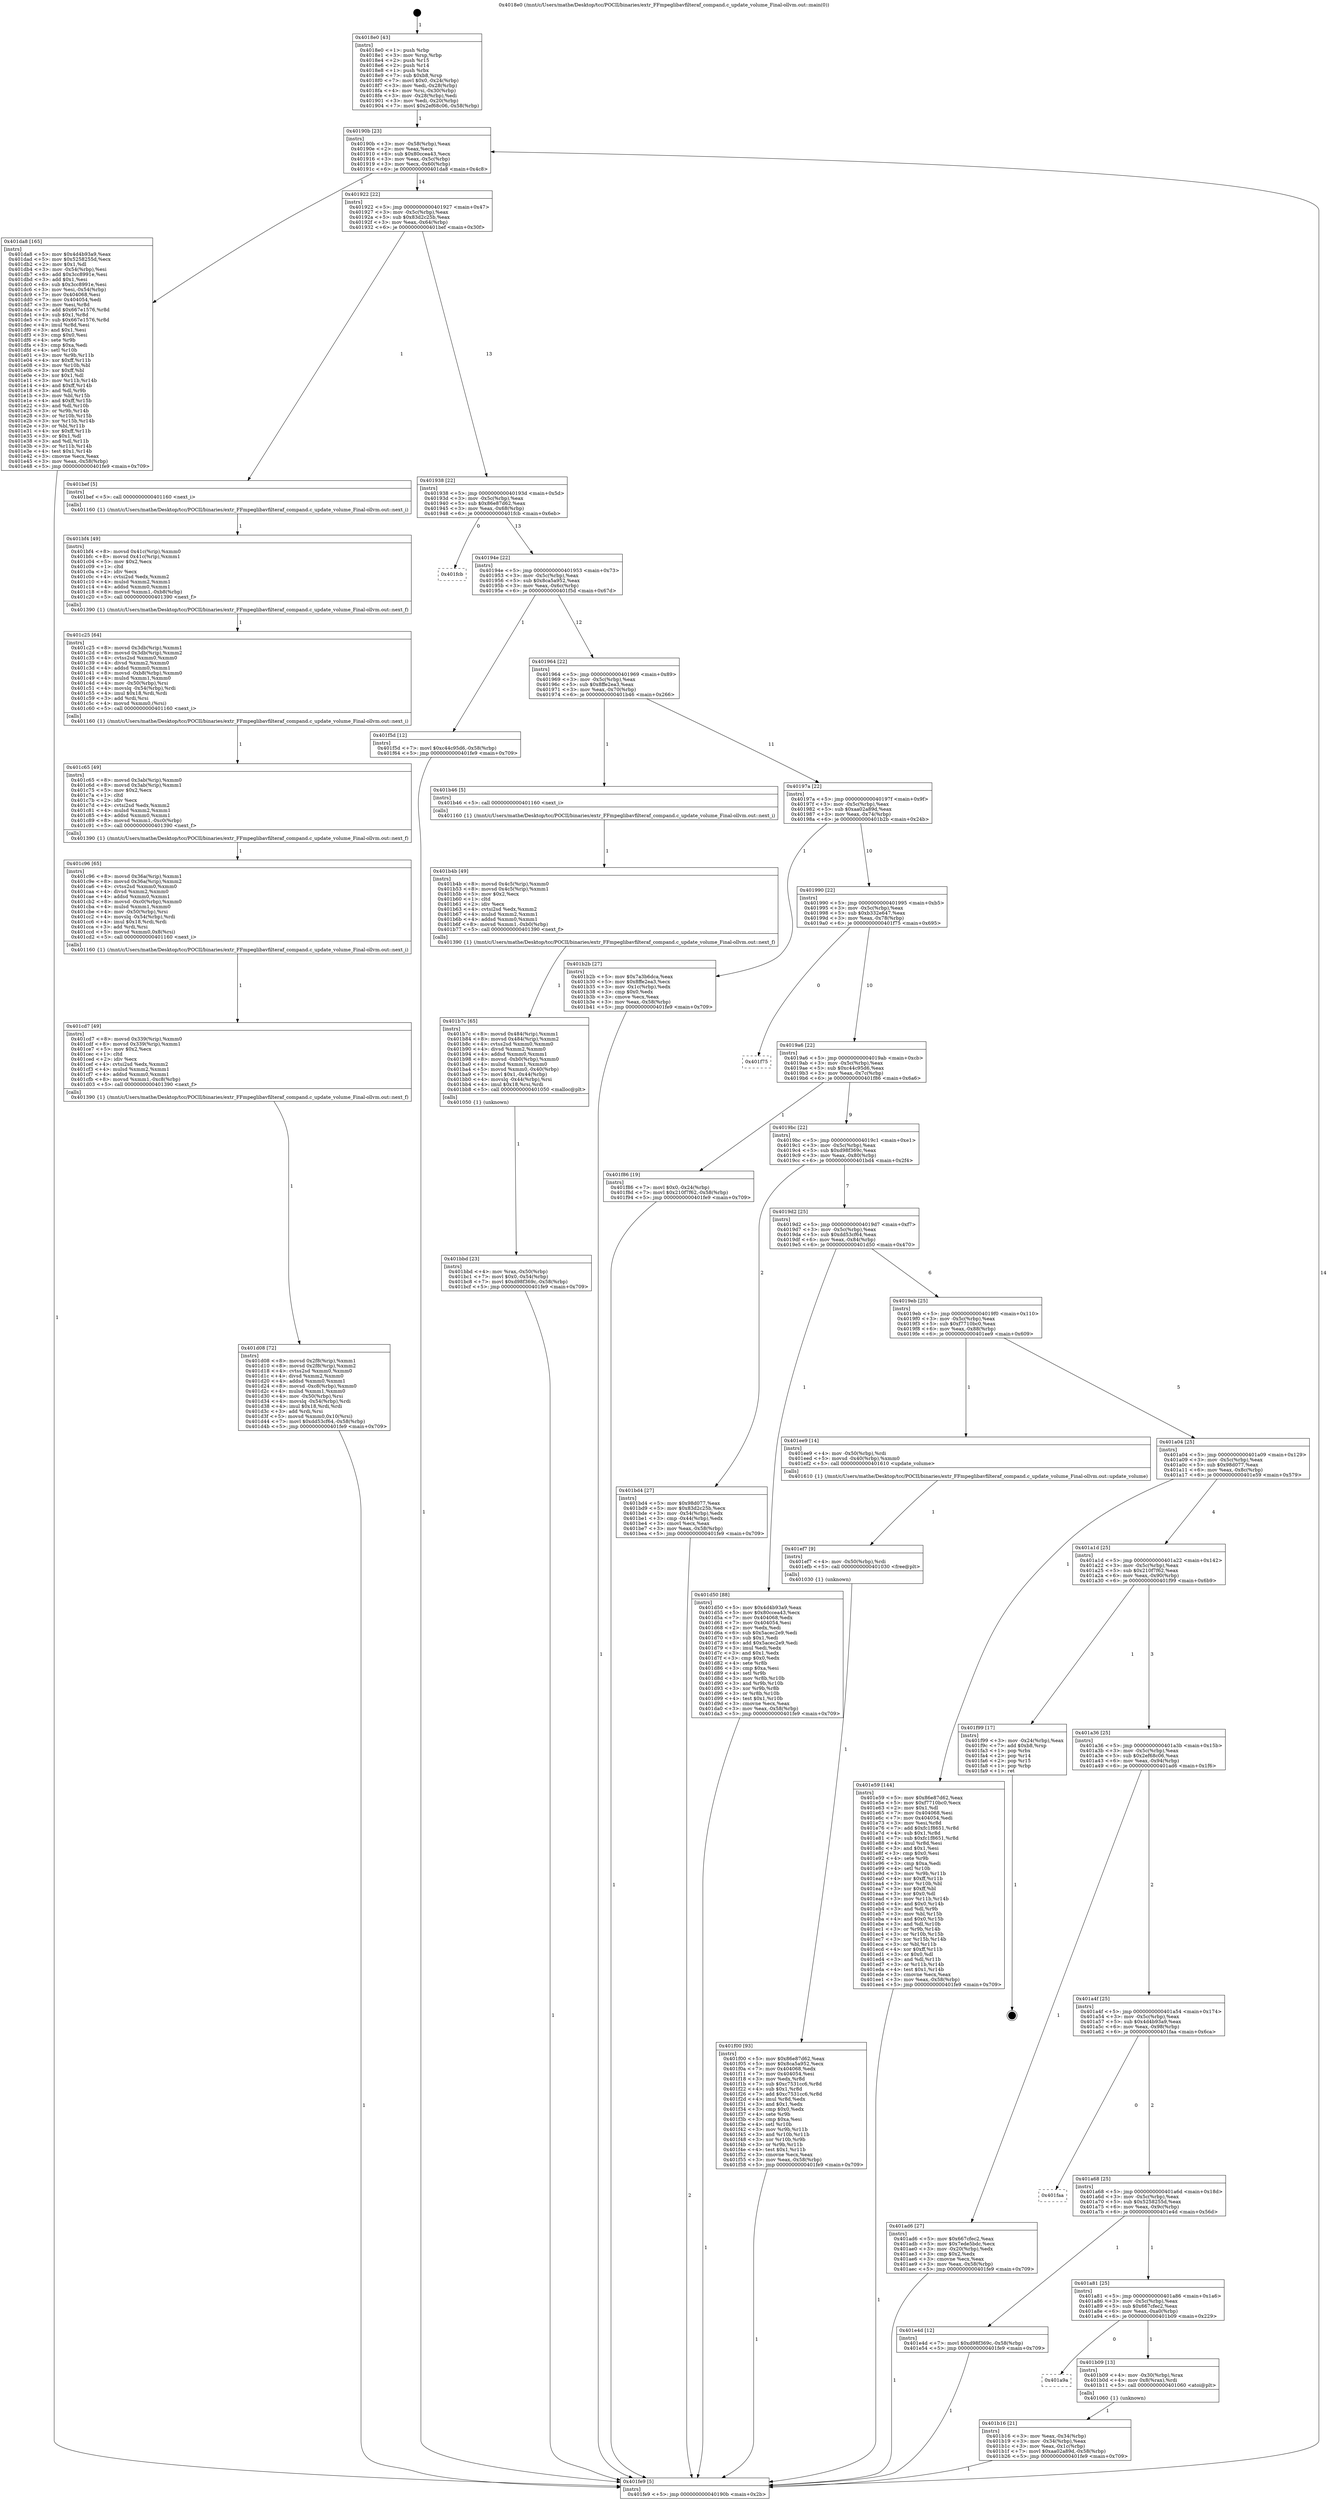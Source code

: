 digraph "0x4018e0" {
  label = "0x4018e0 (/mnt/c/Users/mathe/Desktop/tcc/POCII/binaries/extr_FFmpeglibavfilteraf_compand.c_update_volume_Final-ollvm.out::main(0))"
  labelloc = "t"
  node[shape=record]

  Entry [label="",width=0.3,height=0.3,shape=circle,fillcolor=black,style=filled]
  "0x40190b" [label="{
     0x40190b [23]\l
     | [instrs]\l
     &nbsp;&nbsp;0x40190b \<+3\>: mov -0x58(%rbp),%eax\l
     &nbsp;&nbsp;0x40190e \<+2\>: mov %eax,%ecx\l
     &nbsp;&nbsp;0x401910 \<+6\>: sub $0x80ccea43,%ecx\l
     &nbsp;&nbsp;0x401916 \<+3\>: mov %eax,-0x5c(%rbp)\l
     &nbsp;&nbsp;0x401919 \<+3\>: mov %ecx,-0x60(%rbp)\l
     &nbsp;&nbsp;0x40191c \<+6\>: je 0000000000401da8 \<main+0x4c8\>\l
  }"]
  "0x401da8" [label="{
     0x401da8 [165]\l
     | [instrs]\l
     &nbsp;&nbsp;0x401da8 \<+5\>: mov $0x4d4b93a9,%eax\l
     &nbsp;&nbsp;0x401dad \<+5\>: mov $0x5258255d,%ecx\l
     &nbsp;&nbsp;0x401db2 \<+2\>: mov $0x1,%dl\l
     &nbsp;&nbsp;0x401db4 \<+3\>: mov -0x54(%rbp),%esi\l
     &nbsp;&nbsp;0x401db7 \<+6\>: add $0x3cc8991e,%esi\l
     &nbsp;&nbsp;0x401dbd \<+3\>: add $0x1,%esi\l
     &nbsp;&nbsp;0x401dc0 \<+6\>: sub $0x3cc8991e,%esi\l
     &nbsp;&nbsp;0x401dc6 \<+3\>: mov %esi,-0x54(%rbp)\l
     &nbsp;&nbsp;0x401dc9 \<+7\>: mov 0x404068,%esi\l
     &nbsp;&nbsp;0x401dd0 \<+7\>: mov 0x404054,%edi\l
     &nbsp;&nbsp;0x401dd7 \<+3\>: mov %esi,%r8d\l
     &nbsp;&nbsp;0x401dda \<+7\>: add $0x667e1576,%r8d\l
     &nbsp;&nbsp;0x401de1 \<+4\>: sub $0x1,%r8d\l
     &nbsp;&nbsp;0x401de5 \<+7\>: sub $0x667e1576,%r8d\l
     &nbsp;&nbsp;0x401dec \<+4\>: imul %r8d,%esi\l
     &nbsp;&nbsp;0x401df0 \<+3\>: and $0x1,%esi\l
     &nbsp;&nbsp;0x401df3 \<+3\>: cmp $0x0,%esi\l
     &nbsp;&nbsp;0x401df6 \<+4\>: sete %r9b\l
     &nbsp;&nbsp;0x401dfa \<+3\>: cmp $0xa,%edi\l
     &nbsp;&nbsp;0x401dfd \<+4\>: setl %r10b\l
     &nbsp;&nbsp;0x401e01 \<+3\>: mov %r9b,%r11b\l
     &nbsp;&nbsp;0x401e04 \<+4\>: xor $0xff,%r11b\l
     &nbsp;&nbsp;0x401e08 \<+3\>: mov %r10b,%bl\l
     &nbsp;&nbsp;0x401e0b \<+3\>: xor $0xff,%bl\l
     &nbsp;&nbsp;0x401e0e \<+3\>: xor $0x1,%dl\l
     &nbsp;&nbsp;0x401e11 \<+3\>: mov %r11b,%r14b\l
     &nbsp;&nbsp;0x401e14 \<+4\>: and $0xff,%r14b\l
     &nbsp;&nbsp;0x401e18 \<+3\>: and %dl,%r9b\l
     &nbsp;&nbsp;0x401e1b \<+3\>: mov %bl,%r15b\l
     &nbsp;&nbsp;0x401e1e \<+4\>: and $0xff,%r15b\l
     &nbsp;&nbsp;0x401e22 \<+3\>: and %dl,%r10b\l
     &nbsp;&nbsp;0x401e25 \<+3\>: or %r9b,%r14b\l
     &nbsp;&nbsp;0x401e28 \<+3\>: or %r10b,%r15b\l
     &nbsp;&nbsp;0x401e2b \<+3\>: xor %r15b,%r14b\l
     &nbsp;&nbsp;0x401e2e \<+3\>: or %bl,%r11b\l
     &nbsp;&nbsp;0x401e31 \<+4\>: xor $0xff,%r11b\l
     &nbsp;&nbsp;0x401e35 \<+3\>: or $0x1,%dl\l
     &nbsp;&nbsp;0x401e38 \<+3\>: and %dl,%r11b\l
     &nbsp;&nbsp;0x401e3b \<+3\>: or %r11b,%r14b\l
     &nbsp;&nbsp;0x401e3e \<+4\>: test $0x1,%r14b\l
     &nbsp;&nbsp;0x401e42 \<+3\>: cmovne %ecx,%eax\l
     &nbsp;&nbsp;0x401e45 \<+3\>: mov %eax,-0x58(%rbp)\l
     &nbsp;&nbsp;0x401e48 \<+5\>: jmp 0000000000401fe9 \<main+0x709\>\l
  }"]
  "0x401922" [label="{
     0x401922 [22]\l
     | [instrs]\l
     &nbsp;&nbsp;0x401922 \<+5\>: jmp 0000000000401927 \<main+0x47\>\l
     &nbsp;&nbsp;0x401927 \<+3\>: mov -0x5c(%rbp),%eax\l
     &nbsp;&nbsp;0x40192a \<+5\>: sub $0x83d2c25b,%eax\l
     &nbsp;&nbsp;0x40192f \<+3\>: mov %eax,-0x64(%rbp)\l
     &nbsp;&nbsp;0x401932 \<+6\>: je 0000000000401bef \<main+0x30f\>\l
  }"]
  Exit [label="",width=0.3,height=0.3,shape=circle,fillcolor=black,style=filled,peripheries=2]
  "0x401bef" [label="{
     0x401bef [5]\l
     | [instrs]\l
     &nbsp;&nbsp;0x401bef \<+5\>: call 0000000000401160 \<next_i\>\l
     | [calls]\l
     &nbsp;&nbsp;0x401160 \{1\} (/mnt/c/Users/mathe/Desktop/tcc/POCII/binaries/extr_FFmpeglibavfilteraf_compand.c_update_volume_Final-ollvm.out::next_i)\l
  }"]
  "0x401938" [label="{
     0x401938 [22]\l
     | [instrs]\l
     &nbsp;&nbsp;0x401938 \<+5\>: jmp 000000000040193d \<main+0x5d\>\l
     &nbsp;&nbsp;0x40193d \<+3\>: mov -0x5c(%rbp),%eax\l
     &nbsp;&nbsp;0x401940 \<+5\>: sub $0x86e87d62,%eax\l
     &nbsp;&nbsp;0x401945 \<+3\>: mov %eax,-0x68(%rbp)\l
     &nbsp;&nbsp;0x401948 \<+6\>: je 0000000000401fcb \<main+0x6eb\>\l
  }"]
  "0x401f00" [label="{
     0x401f00 [93]\l
     | [instrs]\l
     &nbsp;&nbsp;0x401f00 \<+5\>: mov $0x86e87d62,%eax\l
     &nbsp;&nbsp;0x401f05 \<+5\>: mov $0x8ca5a952,%ecx\l
     &nbsp;&nbsp;0x401f0a \<+7\>: mov 0x404068,%edx\l
     &nbsp;&nbsp;0x401f11 \<+7\>: mov 0x404054,%esi\l
     &nbsp;&nbsp;0x401f18 \<+3\>: mov %edx,%r8d\l
     &nbsp;&nbsp;0x401f1b \<+7\>: sub $0xc7531cc6,%r8d\l
     &nbsp;&nbsp;0x401f22 \<+4\>: sub $0x1,%r8d\l
     &nbsp;&nbsp;0x401f26 \<+7\>: add $0xc7531cc6,%r8d\l
     &nbsp;&nbsp;0x401f2d \<+4\>: imul %r8d,%edx\l
     &nbsp;&nbsp;0x401f31 \<+3\>: and $0x1,%edx\l
     &nbsp;&nbsp;0x401f34 \<+3\>: cmp $0x0,%edx\l
     &nbsp;&nbsp;0x401f37 \<+4\>: sete %r9b\l
     &nbsp;&nbsp;0x401f3b \<+3\>: cmp $0xa,%esi\l
     &nbsp;&nbsp;0x401f3e \<+4\>: setl %r10b\l
     &nbsp;&nbsp;0x401f42 \<+3\>: mov %r9b,%r11b\l
     &nbsp;&nbsp;0x401f45 \<+3\>: and %r10b,%r11b\l
     &nbsp;&nbsp;0x401f48 \<+3\>: xor %r10b,%r9b\l
     &nbsp;&nbsp;0x401f4b \<+3\>: or %r9b,%r11b\l
     &nbsp;&nbsp;0x401f4e \<+4\>: test $0x1,%r11b\l
     &nbsp;&nbsp;0x401f52 \<+3\>: cmovne %ecx,%eax\l
     &nbsp;&nbsp;0x401f55 \<+3\>: mov %eax,-0x58(%rbp)\l
     &nbsp;&nbsp;0x401f58 \<+5\>: jmp 0000000000401fe9 \<main+0x709\>\l
  }"]
  "0x401fcb" [label="{
     0x401fcb\l
  }", style=dashed]
  "0x40194e" [label="{
     0x40194e [22]\l
     | [instrs]\l
     &nbsp;&nbsp;0x40194e \<+5\>: jmp 0000000000401953 \<main+0x73\>\l
     &nbsp;&nbsp;0x401953 \<+3\>: mov -0x5c(%rbp),%eax\l
     &nbsp;&nbsp;0x401956 \<+5\>: sub $0x8ca5a952,%eax\l
     &nbsp;&nbsp;0x40195b \<+3\>: mov %eax,-0x6c(%rbp)\l
     &nbsp;&nbsp;0x40195e \<+6\>: je 0000000000401f5d \<main+0x67d\>\l
  }"]
  "0x401ef7" [label="{
     0x401ef7 [9]\l
     | [instrs]\l
     &nbsp;&nbsp;0x401ef7 \<+4\>: mov -0x50(%rbp),%rdi\l
     &nbsp;&nbsp;0x401efb \<+5\>: call 0000000000401030 \<free@plt\>\l
     | [calls]\l
     &nbsp;&nbsp;0x401030 \{1\} (unknown)\l
  }"]
  "0x401f5d" [label="{
     0x401f5d [12]\l
     | [instrs]\l
     &nbsp;&nbsp;0x401f5d \<+7\>: movl $0xc44c95d6,-0x58(%rbp)\l
     &nbsp;&nbsp;0x401f64 \<+5\>: jmp 0000000000401fe9 \<main+0x709\>\l
  }"]
  "0x401964" [label="{
     0x401964 [22]\l
     | [instrs]\l
     &nbsp;&nbsp;0x401964 \<+5\>: jmp 0000000000401969 \<main+0x89\>\l
     &nbsp;&nbsp;0x401969 \<+3\>: mov -0x5c(%rbp),%eax\l
     &nbsp;&nbsp;0x40196c \<+5\>: sub $0x8ffe2ea3,%eax\l
     &nbsp;&nbsp;0x401971 \<+3\>: mov %eax,-0x70(%rbp)\l
     &nbsp;&nbsp;0x401974 \<+6\>: je 0000000000401b46 \<main+0x266\>\l
  }"]
  "0x401d08" [label="{
     0x401d08 [72]\l
     | [instrs]\l
     &nbsp;&nbsp;0x401d08 \<+8\>: movsd 0x2f8(%rip),%xmm1\l
     &nbsp;&nbsp;0x401d10 \<+8\>: movsd 0x2f8(%rip),%xmm2\l
     &nbsp;&nbsp;0x401d18 \<+4\>: cvtss2sd %xmm0,%xmm0\l
     &nbsp;&nbsp;0x401d1c \<+4\>: divsd %xmm2,%xmm0\l
     &nbsp;&nbsp;0x401d20 \<+4\>: addsd %xmm0,%xmm1\l
     &nbsp;&nbsp;0x401d24 \<+8\>: movsd -0xc8(%rbp),%xmm0\l
     &nbsp;&nbsp;0x401d2c \<+4\>: mulsd %xmm1,%xmm0\l
     &nbsp;&nbsp;0x401d30 \<+4\>: mov -0x50(%rbp),%rsi\l
     &nbsp;&nbsp;0x401d34 \<+4\>: movslq -0x54(%rbp),%rdi\l
     &nbsp;&nbsp;0x401d38 \<+4\>: imul $0x18,%rdi,%rdi\l
     &nbsp;&nbsp;0x401d3c \<+3\>: add %rdi,%rsi\l
     &nbsp;&nbsp;0x401d3f \<+5\>: movsd %xmm0,0x10(%rsi)\l
     &nbsp;&nbsp;0x401d44 \<+7\>: movl $0xdd53cf64,-0x58(%rbp)\l
     &nbsp;&nbsp;0x401d4b \<+5\>: jmp 0000000000401fe9 \<main+0x709\>\l
  }"]
  "0x401b46" [label="{
     0x401b46 [5]\l
     | [instrs]\l
     &nbsp;&nbsp;0x401b46 \<+5\>: call 0000000000401160 \<next_i\>\l
     | [calls]\l
     &nbsp;&nbsp;0x401160 \{1\} (/mnt/c/Users/mathe/Desktop/tcc/POCII/binaries/extr_FFmpeglibavfilteraf_compand.c_update_volume_Final-ollvm.out::next_i)\l
  }"]
  "0x40197a" [label="{
     0x40197a [22]\l
     | [instrs]\l
     &nbsp;&nbsp;0x40197a \<+5\>: jmp 000000000040197f \<main+0x9f\>\l
     &nbsp;&nbsp;0x40197f \<+3\>: mov -0x5c(%rbp),%eax\l
     &nbsp;&nbsp;0x401982 \<+5\>: sub $0xaa02a89d,%eax\l
     &nbsp;&nbsp;0x401987 \<+3\>: mov %eax,-0x74(%rbp)\l
     &nbsp;&nbsp;0x40198a \<+6\>: je 0000000000401b2b \<main+0x24b\>\l
  }"]
  "0x401cd7" [label="{
     0x401cd7 [49]\l
     | [instrs]\l
     &nbsp;&nbsp;0x401cd7 \<+8\>: movsd 0x339(%rip),%xmm0\l
     &nbsp;&nbsp;0x401cdf \<+8\>: movsd 0x339(%rip),%xmm1\l
     &nbsp;&nbsp;0x401ce7 \<+5\>: mov $0x2,%ecx\l
     &nbsp;&nbsp;0x401cec \<+1\>: cltd\l
     &nbsp;&nbsp;0x401ced \<+2\>: idiv %ecx\l
     &nbsp;&nbsp;0x401cef \<+4\>: cvtsi2sd %edx,%xmm2\l
     &nbsp;&nbsp;0x401cf3 \<+4\>: mulsd %xmm2,%xmm1\l
     &nbsp;&nbsp;0x401cf7 \<+4\>: addsd %xmm0,%xmm1\l
     &nbsp;&nbsp;0x401cfb \<+8\>: movsd %xmm1,-0xc8(%rbp)\l
     &nbsp;&nbsp;0x401d03 \<+5\>: call 0000000000401390 \<next_f\>\l
     | [calls]\l
     &nbsp;&nbsp;0x401390 \{1\} (/mnt/c/Users/mathe/Desktop/tcc/POCII/binaries/extr_FFmpeglibavfilteraf_compand.c_update_volume_Final-ollvm.out::next_f)\l
  }"]
  "0x401b2b" [label="{
     0x401b2b [27]\l
     | [instrs]\l
     &nbsp;&nbsp;0x401b2b \<+5\>: mov $0x7a3b6dca,%eax\l
     &nbsp;&nbsp;0x401b30 \<+5\>: mov $0x8ffe2ea3,%ecx\l
     &nbsp;&nbsp;0x401b35 \<+3\>: mov -0x1c(%rbp),%edx\l
     &nbsp;&nbsp;0x401b38 \<+3\>: cmp $0x0,%edx\l
     &nbsp;&nbsp;0x401b3b \<+3\>: cmove %ecx,%eax\l
     &nbsp;&nbsp;0x401b3e \<+3\>: mov %eax,-0x58(%rbp)\l
     &nbsp;&nbsp;0x401b41 \<+5\>: jmp 0000000000401fe9 \<main+0x709\>\l
  }"]
  "0x401990" [label="{
     0x401990 [22]\l
     | [instrs]\l
     &nbsp;&nbsp;0x401990 \<+5\>: jmp 0000000000401995 \<main+0xb5\>\l
     &nbsp;&nbsp;0x401995 \<+3\>: mov -0x5c(%rbp),%eax\l
     &nbsp;&nbsp;0x401998 \<+5\>: sub $0xb332e647,%eax\l
     &nbsp;&nbsp;0x40199d \<+3\>: mov %eax,-0x78(%rbp)\l
     &nbsp;&nbsp;0x4019a0 \<+6\>: je 0000000000401f75 \<main+0x695\>\l
  }"]
  "0x401c96" [label="{
     0x401c96 [65]\l
     | [instrs]\l
     &nbsp;&nbsp;0x401c96 \<+8\>: movsd 0x36a(%rip),%xmm1\l
     &nbsp;&nbsp;0x401c9e \<+8\>: movsd 0x36a(%rip),%xmm2\l
     &nbsp;&nbsp;0x401ca6 \<+4\>: cvtss2sd %xmm0,%xmm0\l
     &nbsp;&nbsp;0x401caa \<+4\>: divsd %xmm2,%xmm0\l
     &nbsp;&nbsp;0x401cae \<+4\>: addsd %xmm0,%xmm1\l
     &nbsp;&nbsp;0x401cb2 \<+8\>: movsd -0xc0(%rbp),%xmm0\l
     &nbsp;&nbsp;0x401cba \<+4\>: mulsd %xmm1,%xmm0\l
     &nbsp;&nbsp;0x401cbe \<+4\>: mov -0x50(%rbp),%rsi\l
     &nbsp;&nbsp;0x401cc2 \<+4\>: movslq -0x54(%rbp),%rdi\l
     &nbsp;&nbsp;0x401cc6 \<+4\>: imul $0x18,%rdi,%rdi\l
     &nbsp;&nbsp;0x401cca \<+3\>: add %rdi,%rsi\l
     &nbsp;&nbsp;0x401ccd \<+5\>: movsd %xmm0,0x8(%rsi)\l
     &nbsp;&nbsp;0x401cd2 \<+5\>: call 0000000000401160 \<next_i\>\l
     | [calls]\l
     &nbsp;&nbsp;0x401160 \{1\} (/mnt/c/Users/mathe/Desktop/tcc/POCII/binaries/extr_FFmpeglibavfilteraf_compand.c_update_volume_Final-ollvm.out::next_i)\l
  }"]
  "0x401f75" [label="{
     0x401f75\l
  }", style=dashed]
  "0x4019a6" [label="{
     0x4019a6 [22]\l
     | [instrs]\l
     &nbsp;&nbsp;0x4019a6 \<+5\>: jmp 00000000004019ab \<main+0xcb\>\l
     &nbsp;&nbsp;0x4019ab \<+3\>: mov -0x5c(%rbp),%eax\l
     &nbsp;&nbsp;0x4019ae \<+5\>: sub $0xc44c95d6,%eax\l
     &nbsp;&nbsp;0x4019b3 \<+3\>: mov %eax,-0x7c(%rbp)\l
     &nbsp;&nbsp;0x4019b6 \<+6\>: je 0000000000401f86 \<main+0x6a6\>\l
  }"]
  "0x401c65" [label="{
     0x401c65 [49]\l
     | [instrs]\l
     &nbsp;&nbsp;0x401c65 \<+8\>: movsd 0x3ab(%rip),%xmm0\l
     &nbsp;&nbsp;0x401c6d \<+8\>: movsd 0x3ab(%rip),%xmm1\l
     &nbsp;&nbsp;0x401c75 \<+5\>: mov $0x2,%ecx\l
     &nbsp;&nbsp;0x401c7a \<+1\>: cltd\l
     &nbsp;&nbsp;0x401c7b \<+2\>: idiv %ecx\l
     &nbsp;&nbsp;0x401c7d \<+4\>: cvtsi2sd %edx,%xmm2\l
     &nbsp;&nbsp;0x401c81 \<+4\>: mulsd %xmm2,%xmm1\l
     &nbsp;&nbsp;0x401c85 \<+4\>: addsd %xmm0,%xmm1\l
     &nbsp;&nbsp;0x401c89 \<+8\>: movsd %xmm1,-0xc0(%rbp)\l
     &nbsp;&nbsp;0x401c91 \<+5\>: call 0000000000401390 \<next_f\>\l
     | [calls]\l
     &nbsp;&nbsp;0x401390 \{1\} (/mnt/c/Users/mathe/Desktop/tcc/POCII/binaries/extr_FFmpeglibavfilteraf_compand.c_update_volume_Final-ollvm.out::next_f)\l
  }"]
  "0x401f86" [label="{
     0x401f86 [19]\l
     | [instrs]\l
     &nbsp;&nbsp;0x401f86 \<+7\>: movl $0x0,-0x24(%rbp)\l
     &nbsp;&nbsp;0x401f8d \<+7\>: movl $0x210f7f62,-0x58(%rbp)\l
     &nbsp;&nbsp;0x401f94 \<+5\>: jmp 0000000000401fe9 \<main+0x709\>\l
  }"]
  "0x4019bc" [label="{
     0x4019bc [22]\l
     | [instrs]\l
     &nbsp;&nbsp;0x4019bc \<+5\>: jmp 00000000004019c1 \<main+0xe1\>\l
     &nbsp;&nbsp;0x4019c1 \<+3\>: mov -0x5c(%rbp),%eax\l
     &nbsp;&nbsp;0x4019c4 \<+5\>: sub $0xd98f369c,%eax\l
     &nbsp;&nbsp;0x4019c9 \<+3\>: mov %eax,-0x80(%rbp)\l
     &nbsp;&nbsp;0x4019cc \<+6\>: je 0000000000401bd4 \<main+0x2f4\>\l
  }"]
  "0x401c25" [label="{
     0x401c25 [64]\l
     | [instrs]\l
     &nbsp;&nbsp;0x401c25 \<+8\>: movsd 0x3db(%rip),%xmm1\l
     &nbsp;&nbsp;0x401c2d \<+8\>: movsd 0x3db(%rip),%xmm2\l
     &nbsp;&nbsp;0x401c35 \<+4\>: cvtss2sd %xmm0,%xmm0\l
     &nbsp;&nbsp;0x401c39 \<+4\>: divsd %xmm2,%xmm0\l
     &nbsp;&nbsp;0x401c3d \<+4\>: addsd %xmm0,%xmm1\l
     &nbsp;&nbsp;0x401c41 \<+8\>: movsd -0xb8(%rbp),%xmm0\l
     &nbsp;&nbsp;0x401c49 \<+4\>: mulsd %xmm1,%xmm0\l
     &nbsp;&nbsp;0x401c4d \<+4\>: mov -0x50(%rbp),%rsi\l
     &nbsp;&nbsp;0x401c51 \<+4\>: movslq -0x54(%rbp),%rdi\l
     &nbsp;&nbsp;0x401c55 \<+4\>: imul $0x18,%rdi,%rdi\l
     &nbsp;&nbsp;0x401c59 \<+3\>: add %rdi,%rsi\l
     &nbsp;&nbsp;0x401c5c \<+4\>: movsd %xmm0,(%rsi)\l
     &nbsp;&nbsp;0x401c60 \<+5\>: call 0000000000401160 \<next_i\>\l
     | [calls]\l
     &nbsp;&nbsp;0x401160 \{1\} (/mnt/c/Users/mathe/Desktop/tcc/POCII/binaries/extr_FFmpeglibavfilteraf_compand.c_update_volume_Final-ollvm.out::next_i)\l
  }"]
  "0x401bd4" [label="{
     0x401bd4 [27]\l
     | [instrs]\l
     &nbsp;&nbsp;0x401bd4 \<+5\>: mov $0x98d077,%eax\l
     &nbsp;&nbsp;0x401bd9 \<+5\>: mov $0x83d2c25b,%ecx\l
     &nbsp;&nbsp;0x401bde \<+3\>: mov -0x54(%rbp),%edx\l
     &nbsp;&nbsp;0x401be1 \<+3\>: cmp -0x44(%rbp),%edx\l
     &nbsp;&nbsp;0x401be4 \<+3\>: cmovl %ecx,%eax\l
     &nbsp;&nbsp;0x401be7 \<+3\>: mov %eax,-0x58(%rbp)\l
     &nbsp;&nbsp;0x401bea \<+5\>: jmp 0000000000401fe9 \<main+0x709\>\l
  }"]
  "0x4019d2" [label="{
     0x4019d2 [25]\l
     | [instrs]\l
     &nbsp;&nbsp;0x4019d2 \<+5\>: jmp 00000000004019d7 \<main+0xf7\>\l
     &nbsp;&nbsp;0x4019d7 \<+3\>: mov -0x5c(%rbp),%eax\l
     &nbsp;&nbsp;0x4019da \<+5\>: sub $0xdd53cf64,%eax\l
     &nbsp;&nbsp;0x4019df \<+6\>: mov %eax,-0x84(%rbp)\l
     &nbsp;&nbsp;0x4019e5 \<+6\>: je 0000000000401d50 \<main+0x470\>\l
  }"]
  "0x401bf4" [label="{
     0x401bf4 [49]\l
     | [instrs]\l
     &nbsp;&nbsp;0x401bf4 \<+8\>: movsd 0x41c(%rip),%xmm0\l
     &nbsp;&nbsp;0x401bfc \<+8\>: movsd 0x41c(%rip),%xmm1\l
     &nbsp;&nbsp;0x401c04 \<+5\>: mov $0x2,%ecx\l
     &nbsp;&nbsp;0x401c09 \<+1\>: cltd\l
     &nbsp;&nbsp;0x401c0a \<+2\>: idiv %ecx\l
     &nbsp;&nbsp;0x401c0c \<+4\>: cvtsi2sd %edx,%xmm2\l
     &nbsp;&nbsp;0x401c10 \<+4\>: mulsd %xmm2,%xmm1\l
     &nbsp;&nbsp;0x401c14 \<+4\>: addsd %xmm0,%xmm1\l
     &nbsp;&nbsp;0x401c18 \<+8\>: movsd %xmm1,-0xb8(%rbp)\l
     &nbsp;&nbsp;0x401c20 \<+5\>: call 0000000000401390 \<next_f\>\l
     | [calls]\l
     &nbsp;&nbsp;0x401390 \{1\} (/mnt/c/Users/mathe/Desktop/tcc/POCII/binaries/extr_FFmpeglibavfilteraf_compand.c_update_volume_Final-ollvm.out::next_f)\l
  }"]
  "0x401d50" [label="{
     0x401d50 [88]\l
     | [instrs]\l
     &nbsp;&nbsp;0x401d50 \<+5\>: mov $0x4d4b93a9,%eax\l
     &nbsp;&nbsp;0x401d55 \<+5\>: mov $0x80ccea43,%ecx\l
     &nbsp;&nbsp;0x401d5a \<+7\>: mov 0x404068,%edx\l
     &nbsp;&nbsp;0x401d61 \<+7\>: mov 0x404054,%esi\l
     &nbsp;&nbsp;0x401d68 \<+2\>: mov %edx,%edi\l
     &nbsp;&nbsp;0x401d6a \<+6\>: sub $0x5acec2e9,%edi\l
     &nbsp;&nbsp;0x401d70 \<+3\>: sub $0x1,%edi\l
     &nbsp;&nbsp;0x401d73 \<+6\>: add $0x5acec2e9,%edi\l
     &nbsp;&nbsp;0x401d79 \<+3\>: imul %edi,%edx\l
     &nbsp;&nbsp;0x401d7c \<+3\>: and $0x1,%edx\l
     &nbsp;&nbsp;0x401d7f \<+3\>: cmp $0x0,%edx\l
     &nbsp;&nbsp;0x401d82 \<+4\>: sete %r8b\l
     &nbsp;&nbsp;0x401d86 \<+3\>: cmp $0xa,%esi\l
     &nbsp;&nbsp;0x401d89 \<+4\>: setl %r9b\l
     &nbsp;&nbsp;0x401d8d \<+3\>: mov %r8b,%r10b\l
     &nbsp;&nbsp;0x401d90 \<+3\>: and %r9b,%r10b\l
     &nbsp;&nbsp;0x401d93 \<+3\>: xor %r9b,%r8b\l
     &nbsp;&nbsp;0x401d96 \<+3\>: or %r8b,%r10b\l
     &nbsp;&nbsp;0x401d99 \<+4\>: test $0x1,%r10b\l
     &nbsp;&nbsp;0x401d9d \<+3\>: cmovne %ecx,%eax\l
     &nbsp;&nbsp;0x401da0 \<+3\>: mov %eax,-0x58(%rbp)\l
     &nbsp;&nbsp;0x401da3 \<+5\>: jmp 0000000000401fe9 \<main+0x709\>\l
  }"]
  "0x4019eb" [label="{
     0x4019eb [25]\l
     | [instrs]\l
     &nbsp;&nbsp;0x4019eb \<+5\>: jmp 00000000004019f0 \<main+0x110\>\l
     &nbsp;&nbsp;0x4019f0 \<+3\>: mov -0x5c(%rbp),%eax\l
     &nbsp;&nbsp;0x4019f3 \<+5\>: sub $0xf7710bc0,%eax\l
     &nbsp;&nbsp;0x4019f8 \<+6\>: mov %eax,-0x88(%rbp)\l
     &nbsp;&nbsp;0x4019fe \<+6\>: je 0000000000401ee9 \<main+0x609\>\l
  }"]
  "0x401bbd" [label="{
     0x401bbd [23]\l
     | [instrs]\l
     &nbsp;&nbsp;0x401bbd \<+4\>: mov %rax,-0x50(%rbp)\l
     &nbsp;&nbsp;0x401bc1 \<+7\>: movl $0x0,-0x54(%rbp)\l
     &nbsp;&nbsp;0x401bc8 \<+7\>: movl $0xd98f369c,-0x58(%rbp)\l
     &nbsp;&nbsp;0x401bcf \<+5\>: jmp 0000000000401fe9 \<main+0x709\>\l
  }"]
  "0x401ee9" [label="{
     0x401ee9 [14]\l
     | [instrs]\l
     &nbsp;&nbsp;0x401ee9 \<+4\>: mov -0x50(%rbp),%rdi\l
     &nbsp;&nbsp;0x401eed \<+5\>: movsd -0x40(%rbp),%xmm0\l
     &nbsp;&nbsp;0x401ef2 \<+5\>: call 0000000000401610 \<update_volume\>\l
     | [calls]\l
     &nbsp;&nbsp;0x401610 \{1\} (/mnt/c/Users/mathe/Desktop/tcc/POCII/binaries/extr_FFmpeglibavfilteraf_compand.c_update_volume_Final-ollvm.out::update_volume)\l
  }"]
  "0x401a04" [label="{
     0x401a04 [25]\l
     | [instrs]\l
     &nbsp;&nbsp;0x401a04 \<+5\>: jmp 0000000000401a09 \<main+0x129\>\l
     &nbsp;&nbsp;0x401a09 \<+3\>: mov -0x5c(%rbp),%eax\l
     &nbsp;&nbsp;0x401a0c \<+5\>: sub $0x98d077,%eax\l
     &nbsp;&nbsp;0x401a11 \<+6\>: mov %eax,-0x8c(%rbp)\l
     &nbsp;&nbsp;0x401a17 \<+6\>: je 0000000000401e59 \<main+0x579\>\l
  }"]
  "0x401b7c" [label="{
     0x401b7c [65]\l
     | [instrs]\l
     &nbsp;&nbsp;0x401b7c \<+8\>: movsd 0x484(%rip),%xmm1\l
     &nbsp;&nbsp;0x401b84 \<+8\>: movsd 0x484(%rip),%xmm2\l
     &nbsp;&nbsp;0x401b8c \<+4\>: cvtss2sd %xmm0,%xmm0\l
     &nbsp;&nbsp;0x401b90 \<+4\>: divsd %xmm2,%xmm0\l
     &nbsp;&nbsp;0x401b94 \<+4\>: addsd %xmm0,%xmm1\l
     &nbsp;&nbsp;0x401b98 \<+8\>: movsd -0xb0(%rbp),%xmm0\l
     &nbsp;&nbsp;0x401ba0 \<+4\>: mulsd %xmm1,%xmm0\l
     &nbsp;&nbsp;0x401ba4 \<+5\>: movsd %xmm0,-0x40(%rbp)\l
     &nbsp;&nbsp;0x401ba9 \<+7\>: movl $0x1,-0x44(%rbp)\l
     &nbsp;&nbsp;0x401bb0 \<+4\>: movslq -0x44(%rbp),%rsi\l
     &nbsp;&nbsp;0x401bb4 \<+4\>: imul $0x18,%rsi,%rdi\l
     &nbsp;&nbsp;0x401bb8 \<+5\>: call 0000000000401050 \<malloc@plt\>\l
     | [calls]\l
     &nbsp;&nbsp;0x401050 \{1\} (unknown)\l
  }"]
  "0x401e59" [label="{
     0x401e59 [144]\l
     | [instrs]\l
     &nbsp;&nbsp;0x401e59 \<+5\>: mov $0x86e87d62,%eax\l
     &nbsp;&nbsp;0x401e5e \<+5\>: mov $0xf7710bc0,%ecx\l
     &nbsp;&nbsp;0x401e63 \<+2\>: mov $0x1,%dl\l
     &nbsp;&nbsp;0x401e65 \<+7\>: mov 0x404068,%esi\l
     &nbsp;&nbsp;0x401e6c \<+7\>: mov 0x404054,%edi\l
     &nbsp;&nbsp;0x401e73 \<+3\>: mov %esi,%r8d\l
     &nbsp;&nbsp;0x401e76 \<+7\>: add $0xfc1f8651,%r8d\l
     &nbsp;&nbsp;0x401e7d \<+4\>: sub $0x1,%r8d\l
     &nbsp;&nbsp;0x401e81 \<+7\>: sub $0xfc1f8651,%r8d\l
     &nbsp;&nbsp;0x401e88 \<+4\>: imul %r8d,%esi\l
     &nbsp;&nbsp;0x401e8c \<+3\>: and $0x1,%esi\l
     &nbsp;&nbsp;0x401e8f \<+3\>: cmp $0x0,%esi\l
     &nbsp;&nbsp;0x401e92 \<+4\>: sete %r9b\l
     &nbsp;&nbsp;0x401e96 \<+3\>: cmp $0xa,%edi\l
     &nbsp;&nbsp;0x401e99 \<+4\>: setl %r10b\l
     &nbsp;&nbsp;0x401e9d \<+3\>: mov %r9b,%r11b\l
     &nbsp;&nbsp;0x401ea0 \<+4\>: xor $0xff,%r11b\l
     &nbsp;&nbsp;0x401ea4 \<+3\>: mov %r10b,%bl\l
     &nbsp;&nbsp;0x401ea7 \<+3\>: xor $0xff,%bl\l
     &nbsp;&nbsp;0x401eaa \<+3\>: xor $0x0,%dl\l
     &nbsp;&nbsp;0x401ead \<+3\>: mov %r11b,%r14b\l
     &nbsp;&nbsp;0x401eb0 \<+4\>: and $0x0,%r14b\l
     &nbsp;&nbsp;0x401eb4 \<+3\>: and %dl,%r9b\l
     &nbsp;&nbsp;0x401eb7 \<+3\>: mov %bl,%r15b\l
     &nbsp;&nbsp;0x401eba \<+4\>: and $0x0,%r15b\l
     &nbsp;&nbsp;0x401ebe \<+3\>: and %dl,%r10b\l
     &nbsp;&nbsp;0x401ec1 \<+3\>: or %r9b,%r14b\l
     &nbsp;&nbsp;0x401ec4 \<+3\>: or %r10b,%r15b\l
     &nbsp;&nbsp;0x401ec7 \<+3\>: xor %r15b,%r14b\l
     &nbsp;&nbsp;0x401eca \<+3\>: or %bl,%r11b\l
     &nbsp;&nbsp;0x401ecd \<+4\>: xor $0xff,%r11b\l
     &nbsp;&nbsp;0x401ed1 \<+3\>: or $0x0,%dl\l
     &nbsp;&nbsp;0x401ed4 \<+3\>: and %dl,%r11b\l
     &nbsp;&nbsp;0x401ed7 \<+3\>: or %r11b,%r14b\l
     &nbsp;&nbsp;0x401eda \<+4\>: test $0x1,%r14b\l
     &nbsp;&nbsp;0x401ede \<+3\>: cmovne %ecx,%eax\l
     &nbsp;&nbsp;0x401ee1 \<+3\>: mov %eax,-0x58(%rbp)\l
     &nbsp;&nbsp;0x401ee4 \<+5\>: jmp 0000000000401fe9 \<main+0x709\>\l
  }"]
  "0x401a1d" [label="{
     0x401a1d [25]\l
     | [instrs]\l
     &nbsp;&nbsp;0x401a1d \<+5\>: jmp 0000000000401a22 \<main+0x142\>\l
     &nbsp;&nbsp;0x401a22 \<+3\>: mov -0x5c(%rbp),%eax\l
     &nbsp;&nbsp;0x401a25 \<+5\>: sub $0x210f7f62,%eax\l
     &nbsp;&nbsp;0x401a2a \<+6\>: mov %eax,-0x90(%rbp)\l
     &nbsp;&nbsp;0x401a30 \<+6\>: je 0000000000401f99 \<main+0x6b9\>\l
  }"]
  "0x401b4b" [label="{
     0x401b4b [49]\l
     | [instrs]\l
     &nbsp;&nbsp;0x401b4b \<+8\>: movsd 0x4c5(%rip),%xmm0\l
     &nbsp;&nbsp;0x401b53 \<+8\>: movsd 0x4c5(%rip),%xmm1\l
     &nbsp;&nbsp;0x401b5b \<+5\>: mov $0x2,%ecx\l
     &nbsp;&nbsp;0x401b60 \<+1\>: cltd\l
     &nbsp;&nbsp;0x401b61 \<+2\>: idiv %ecx\l
     &nbsp;&nbsp;0x401b63 \<+4\>: cvtsi2sd %edx,%xmm2\l
     &nbsp;&nbsp;0x401b67 \<+4\>: mulsd %xmm2,%xmm1\l
     &nbsp;&nbsp;0x401b6b \<+4\>: addsd %xmm0,%xmm1\l
     &nbsp;&nbsp;0x401b6f \<+8\>: movsd %xmm1,-0xb0(%rbp)\l
     &nbsp;&nbsp;0x401b77 \<+5\>: call 0000000000401390 \<next_f\>\l
     | [calls]\l
     &nbsp;&nbsp;0x401390 \{1\} (/mnt/c/Users/mathe/Desktop/tcc/POCII/binaries/extr_FFmpeglibavfilteraf_compand.c_update_volume_Final-ollvm.out::next_f)\l
  }"]
  "0x401f99" [label="{
     0x401f99 [17]\l
     | [instrs]\l
     &nbsp;&nbsp;0x401f99 \<+3\>: mov -0x24(%rbp),%eax\l
     &nbsp;&nbsp;0x401f9c \<+7\>: add $0xb8,%rsp\l
     &nbsp;&nbsp;0x401fa3 \<+1\>: pop %rbx\l
     &nbsp;&nbsp;0x401fa4 \<+2\>: pop %r14\l
     &nbsp;&nbsp;0x401fa6 \<+2\>: pop %r15\l
     &nbsp;&nbsp;0x401fa8 \<+1\>: pop %rbp\l
     &nbsp;&nbsp;0x401fa9 \<+1\>: ret\l
  }"]
  "0x401a36" [label="{
     0x401a36 [25]\l
     | [instrs]\l
     &nbsp;&nbsp;0x401a36 \<+5\>: jmp 0000000000401a3b \<main+0x15b\>\l
     &nbsp;&nbsp;0x401a3b \<+3\>: mov -0x5c(%rbp),%eax\l
     &nbsp;&nbsp;0x401a3e \<+5\>: sub $0x2ef68c06,%eax\l
     &nbsp;&nbsp;0x401a43 \<+6\>: mov %eax,-0x94(%rbp)\l
     &nbsp;&nbsp;0x401a49 \<+6\>: je 0000000000401ad6 \<main+0x1f6\>\l
  }"]
  "0x401b16" [label="{
     0x401b16 [21]\l
     | [instrs]\l
     &nbsp;&nbsp;0x401b16 \<+3\>: mov %eax,-0x34(%rbp)\l
     &nbsp;&nbsp;0x401b19 \<+3\>: mov -0x34(%rbp),%eax\l
     &nbsp;&nbsp;0x401b1c \<+3\>: mov %eax,-0x1c(%rbp)\l
     &nbsp;&nbsp;0x401b1f \<+7\>: movl $0xaa02a89d,-0x58(%rbp)\l
     &nbsp;&nbsp;0x401b26 \<+5\>: jmp 0000000000401fe9 \<main+0x709\>\l
  }"]
  "0x401ad6" [label="{
     0x401ad6 [27]\l
     | [instrs]\l
     &nbsp;&nbsp;0x401ad6 \<+5\>: mov $0x667cfec2,%eax\l
     &nbsp;&nbsp;0x401adb \<+5\>: mov $0x7ede5bdc,%ecx\l
     &nbsp;&nbsp;0x401ae0 \<+3\>: mov -0x20(%rbp),%edx\l
     &nbsp;&nbsp;0x401ae3 \<+3\>: cmp $0x2,%edx\l
     &nbsp;&nbsp;0x401ae6 \<+3\>: cmovne %ecx,%eax\l
     &nbsp;&nbsp;0x401ae9 \<+3\>: mov %eax,-0x58(%rbp)\l
     &nbsp;&nbsp;0x401aec \<+5\>: jmp 0000000000401fe9 \<main+0x709\>\l
  }"]
  "0x401a4f" [label="{
     0x401a4f [25]\l
     | [instrs]\l
     &nbsp;&nbsp;0x401a4f \<+5\>: jmp 0000000000401a54 \<main+0x174\>\l
     &nbsp;&nbsp;0x401a54 \<+3\>: mov -0x5c(%rbp),%eax\l
     &nbsp;&nbsp;0x401a57 \<+5\>: sub $0x4d4b93a9,%eax\l
     &nbsp;&nbsp;0x401a5c \<+6\>: mov %eax,-0x98(%rbp)\l
     &nbsp;&nbsp;0x401a62 \<+6\>: je 0000000000401faa \<main+0x6ca\>\l
  }"]
  "0x401fe9" [label="{
     0x401fe9 [5]\l
     | [instrs]\l
     &nbsp;&nbsp;0x401fe9 \<+5\>: jmp 000000000040190b \<main+0x2b\>\l
  }"]
  "0x4018e0" [label="{
     0x4018e0 [43]\l
     | [instrs]\l
     &nbsp;&nbsp;0x4018e0 \<+1\>: push %rbp\l
     &nbsp;&nbsp;0x4018e1 \<+3\>: mov %rsp,%rbp\l
     &nbsp;&nbsp;0x4018e4 \<+2\>: push %r15\l
     &nbsp;&nbsp;0x4018e6 \<+2\>: push %r14\l
     &nbsp;&nbsp;0x4018e8 \<+1\>: push %rbx\l
     &nbsp;&nbsp;0x4018e9 \<+7\>: sub $0xb8,%rsp\l
     &nbsp;&nbsp;0x4018f0 \<+7\>: movl $0x0,-0x24(%rbp)\l
     &nbsp;&nbsp;0x4018f7 \<+3\>: mov %edi,-0x28(%rbp)\l
     &nbsp;&nbsp;0x4018fa \<+4\>: mov %rsi,-0x30(%rbp)\l
     &nbsp;&nbsp;0x4018fe \<+3\>: mov -0x28(%rbp),%edi\l
     &nbsp;&nbsp;0x401901 \<+3\>: mov %edi,-0x20(%rbp)\l
     &nbsp;&nbsp;0x401904 \<+7\>: movl $0x2ef68c06,-0x58(%rbp)\l
  }"]
  "0x401a9a" [label="{
     0x401a9a\l
  }", style=dashed]
  "0x401faa" [label="{
     0x401faa\l
  }", style=dashed]
  "0x401a68" [label="{
     0x401a68 [25]\l
     | [instrs]\l
     &nbsp;&nbsp;0x401a68 \<+5\>: jmp 0000000000401a6d \<main+0x18d\>\l
     &nbsp;&nbsp;0x401a6d \<+3\>: mov -0x5c(%rbp),%eax\l
     &nbsp;&nbsp;0x401a70 \<+5\>: sub $0x5258255d,%eax\l
     &nbsp;&nbsp;0x401a75 \<+6\>: mov %eax,-0x9c(%rbp)\l
     &nbsp;&nbsp;0x401a7b \<+6\>: je 0000000000401e4d \<main+0x56d\>\l
  }"]
  "0x401b09" [label="{
     0x401b09 [13]\l
     | [instrs]\l
     &nbsp;&nbsp;0x401b09 \<+4\>: mov -0x30(%rbp),%rax\l
     &nbsp;&nbsp;0x401b0d \<+4\>: mov 0x8(%rax),%rdi\l
     &nbsp;&nbsp;0x401b11 \<+5\>: call 0000000000401060 \<atoi@plt\>\l
     | [calls]\l
     &nbsp;&nbsp;0x401060 \{1\} (unknown)\l
  }"]
  "0x401e4d" [label="{
     0x401e4d [12]\l
     | [instrs]\l
     &nbsp;&nbsp;0x401e4d \<+7\>: movl $0xd98f369c,-0x58(%rbp)\l
     &nbsp;&nbsp;0x401e54 \<+5\>: jmp 0000000000401fe9 \<main+0x709\>\l
  }"]
  "0x401a81" [label="{
     0x401a81 [25]\l
     | [instrs]\l
     &nbsp;&nbsp;0x401a81 \<+5\>: jmp 0000000000401a86 \<main+0x1a6\>\l
     &nbsp;&nbsp;0x401a86 \<+3\>: mov -0x5c(%rbp),%eax\l
     &nbsp;&nbsp;0x401a89 \<+5\>: sub $0x667cfec2,%eax\l
     &nbsp;&nbsp;0x401a8e \<+6\>: mov %eax,-0xa0(%rbp)\l
     &nbsp;&nbsp;0x401a94 \<+6\>: je 0000000000401b09 \<main+0x229\>\l
  }"]
  Entry -> "0x4018e0" [label=" 1"]
  "0x40190b" -> "0x401da8" [label=" 1"]
  "0x40190b" -> "0x401922" [label=" 14"]
  "0x401f99" -> Exit [label=" 1"]
  "0x401922" -> "0x401bef" [label=" 1"]
  "0x401922" -> "0x401938" [label=" 13"]
  "0x401f86" -> "0x401fe9" [label=" 1"]
  "0x401938" -> "0x401fcb" [label=" 0"]
  "0x401938" -> "0x40194e" [label=" 13"]
  "0x401f5d" -> "0x401fe9" [label=" 1"]
  "0x40194e" -> "0x401f5d" [label=" 1"]
  "0x40194e" -> "0x401964" [label=" 12"]
  "0x401f00" -> "0x401fe9" [label=" 1"]
  "0x401964" -> "0x401b46" [label=" 1"]
  "0x401964" -> "0x40197a" [label=" 11"]
  "0x401ef7" -> "0x401f00" [label=" 1"]
  "0x40197a" -> "0x401b2b" [label=" 1"]
  "0x40197a" -> "0x401990" [label=" 10"]
  "0x401ee9" -> "0x401ef7" [label=" 1"]
  "0x401990" -> "0x401f75" [label=" 0"]
  "0x401990" -> "0x4019a6" [label=" 10"]
  "0x401e59" -> "0x401fe9" [label=" 1"]
  "0x4019a6" -> "0x401f86" [label=" 1"]
  "0x4019a6" -> "0x4019bc" [label=" 9"]
  "0x401e4d" -> "0x401fe9" [label=" 1"]
  "0x4019bc" -> "0x401bd4" [label=" 2"]
  "0x4019bc" -> "0x4019d2" [label=" 7"]
  "0x401da8" -> "0x401fe9" [label=" 1"]
  "0x4019d2" -> "0x401d50" [label=" 1"]
  "0x4019d2" -> "0x4019eb" [label=" 6"]
  "0x401d50" -> "0x401fe9" [label=" 1"]
  "0x4019eb" -> "0x401ee9" [label=" 1"]
  "0x4019eb" -> "0x401a04" [label=" 5"]
  "0x401d08" -> "0x401fe9" [label=" 1"]
  "0x401a04" -> "0x401e59" [label=" 1"]
  "0x401a04" -> "0x401a1d" [label=" 4"]
  "0x401cd7" -> "0x401d08" [label=" 1"]
  "0x401a1d" -> "0x401f99" [label=" 1"]
  "0x401a1d" -> "0x401a36" [label=" 3"]
  "0x401c96" -> "0x401cd7" [label=" 1"]
  "0x401a36" -> "0x401ad6" [label=" 1"]
  "0x401a36" -> "0x401a4f" [label=" 2"]
  "0x401ad6" -> "0x401fe9" [label=" 1"]
  "0x4018e0" -> "0x40190b" [label=" 1"]
  "0x401fe9" -> "0x40190b" [label=" 14"]
  "0x401c65" -> "0x401c96" [label=" 1"]
  "0x401a4f" -> "0x401faa" [label=" 0"]
  "0x401a4f" -> "0x401a68" [label=" 2"]
  "0x401c25" -> "0x401c65" [label=" 1"]
  "0x401a68" -> "0x401e4d" [label=" 1"]
  "0x401a68" -> "0x401a81" [label=" 1"]
  "0x401bf4" -> "0x401c25" [label=" 1"]
  "0x401a81" -> "0x401b09" [label=" 1"]
  "0x401a81" -> "0x401a9a" [label=" 0"]
  "0x401b09" -> "0x401b16" [label=" 1"]
  "0x401b16" -> "0x401fe9" [label=" 1"]
  "0x401b2b" -> "0x401fe9" [label=" 1"]
  "0x401b46" -> "0x401b4b" [label=" 1"]
  "0x401b4b" -> "0x401b7c" [label=" 1"]
  "0x401b7c" -> "0x401bbd" [label=" 1"]
  "0x401bbd" -> "0x401fe9" [label=" 1"]
  "0x401bd4" -> "0x401fe9" [label=" 2"]
  "0x401bef" -> "0x401bf4" [label=" 1"]
}
